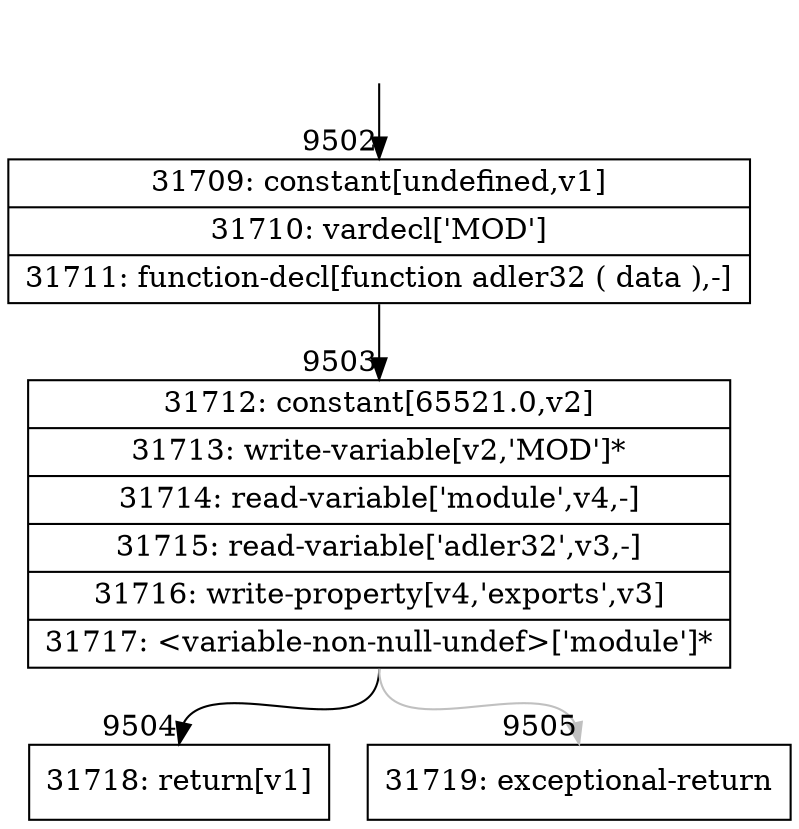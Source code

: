 digraph {
rankdir="TD"
BB_entry696[shape=none,label=""];
BB_entry696 -> BB9502 [tailport=s, headport=n, headlabel="    9502"]
BB9502 [shape=record label="{31709: constant[undefined,v1]|31710: vardecl['MOD']|31711: function-decl[function adler32 ( data ),-]}" ] 
BB9502 -> BB9503 [tailport=s, headport=n, headlabel="      9503"]
BB9503 [shape=record label="{31712: constant[65521.0,v2]|31713: write-variable[v2,'MOD']*|31714: read-variable['module',v4,-]|31715: read-variable['adler32',v3,-]|31716: write-property[v4,'exports',v3]|31717: \<variable-non-null-undef\>['module']*}" ] 
BB9503 -> BB9504 [tailport=s, headport=n, headlabel="      9504"]
BB9503 -> BB9505 [tailport=s, headport=n, color=gray, headlabel="      9505"]
BB9504 [shape=record label="{31718: return[v1]}" ] 
BB9505 [shape=record label="{31719: exceptional-return}" ] 
//#$~ 16875
}
